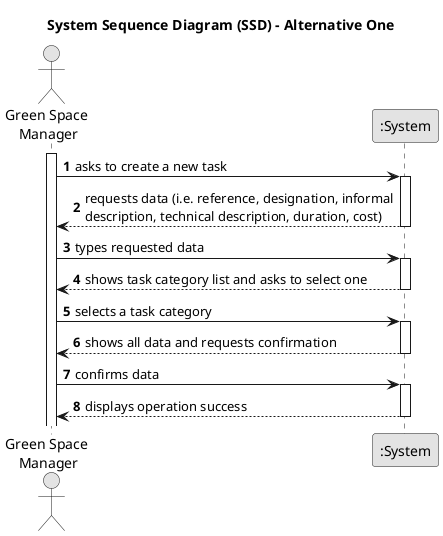 @startuml
skinparam monochrome true
skinparam packageStyle rectangle
skinparam shadowing false

title System Sequence Diagram (SSD) - Alternative One

autonumber

actor "Green Space \nManager" as Employee
participant ":System" as System

activate Employee

    Employee -> System : asks to create a new task
    activate System

        System --> Employee : requests data (i.e. reference, designation, informal\ndescription, technical description, duration, cost)
    deactivate System

    Employee -> System : types requested data
    activate System

        System --> Employee : shows task category list and asks to select one
    deactivate System

    Employee -> System : selects a task category
    activate System

        System --> Employee : shows all data and requests confirmation
    deactivate System

    Employee -> System : confirms data
    activate System

        System --> Employee : displays operation success
    deactivate System

@enduml